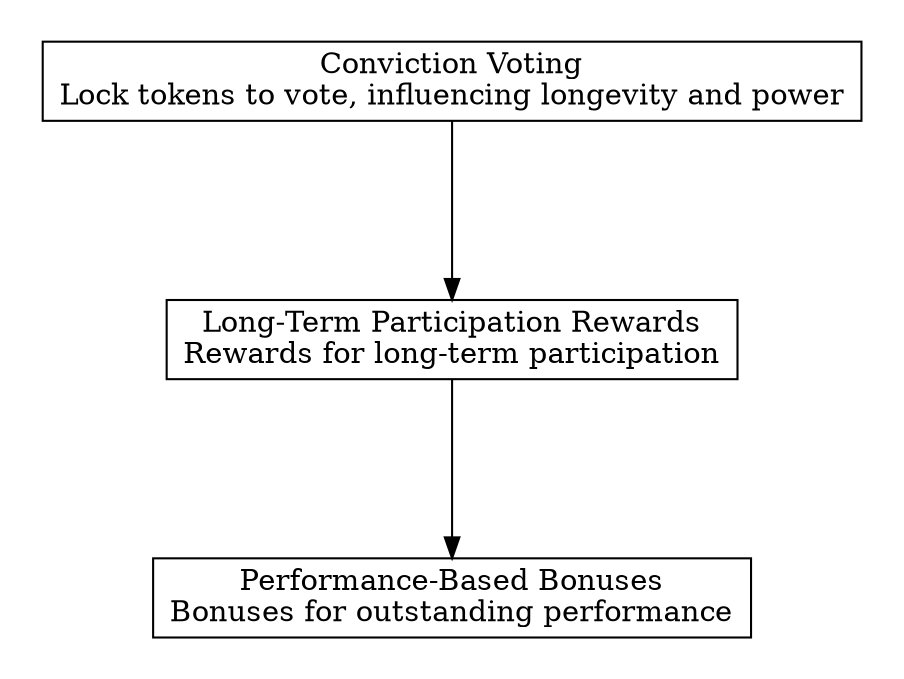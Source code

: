 digraph "" {
	graph [nodesep=0.6,
		rankdir=TB,
		ranksep=1.2
	];
	node [label="\N",
		shape=box
	];
	subgraph cluster_predecessors {
		graph [rank=max,
			style=invis
		];
		"Conviction Voting"	[label="Conviction Voting\nLock tokens to vote, influencing longevity and power"];
	}
	subgraph cluster_descendants {
		graph [rank=min,
			style=invis
		];
		"Performance-Based Bonuses"	[label="Performance-Based Bonuses\nBonuses for outstanding performance"];
	}
	"Long-Term Participation Rewards"	[label="Long-Term Participation Rewards\nRewards for long-term participation"];
	"Long-Term Participation Rewards" -> "Performance-Based Bonuses";
	"Conviction Voting" -> "Long-Term Participation Rewards";
}
